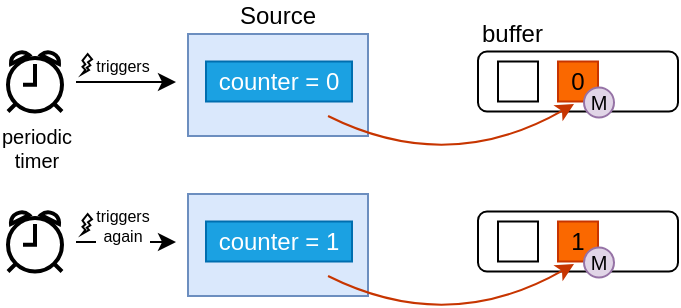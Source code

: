 <mxfile version="26.0.3">
  <diagram name="Page-1" id="QaaNRkdTFzj3QSEMWY4U">
    <mxGraphModel dx="691" dy="401" grid="1" gridSize="10" guides="1" tooltips="1" connect="1" arrows="1" fold="1" page="1" pageScale="1" pageWidth="827" pageHeight="1169" math="0" shadow="0">
      <root>
        <mxCell id="0" />
        <mxCell id="1" parent="0" />
        <mxCell id="c7CVHGiVmJgYd2n3JN1E-3" value="Source" style="rounded=0;whiteSpace=wrap;html=1;fillColor=#dae8fc;strokeColor=#6c8ebf;verticalAlign=bottom;labelPosition=center;verticalLabelPosition=top;align=center;" vertex="1" parent="1">
          <mxGeometry x="110" y="19" width="90" height="51" as="geometry" />
        </mxCell>
        <mxCell id="c7CVHGiVmJgYd2n3JN1E-6" value="periodic&lt;div&gt;timer&lt;/div&gt;" style="html=1;verticalLabelPosition=bottom;align=center;labelBackgroundColor=#ffffff;verticalAlign=top;strokeWidth=2;strokeColor=#000000;shadow=0;dashed=0;shape=mxgraph.ios7.icons.alarm_clock;fontSize=10;" vertex="1" parent="1">
          <mxGeometry x="20" y="27.75" width="27" height="30" as="geometry" />
        </mxCell>
        <mxCell id="c7CVHGiVmJgYd2n3JN1E-9" value="buffer" style="rounded=1;whiteSpace=wrap;html=1;verticalAlign=bottom;labelPosition=center;verticalLabelPosition=top;align=left;" vertex="1" parent="1">
          <mxGeometry x="255" y="27.75" width="100" height="30" as="geometry" />
        </mxCell>
        <mxCell id="c7CVHGiVmJgYd2n3JN1E-10" value="" style="rounded=0;whiteSpace=wrap;html=1;" vertex="1" parent="1">
          <mxGeometry x="265" y="32.75" width="20" height="20" as="geometry" />
        </mxCell>
        <mxCell id="c7CVHGiVmJgYd2n3JN1E-11" value="0" style="rounded=0;whiteSpace=wrap;html=1;fillColor=#fa6800;strokeColor=#C73500;fontColor=#000000;labelPosition=center;verticalLabelPosition=middle;align=center;verticalAlign=middle;" vertex="1" parent="1">
          <mxGeometry x="295" y="32.75" width="20" height="20" as="geometry" />
        </mxCell>
        <mxCell id="c7CVHGiVmJgYd2n3JN1E-12" value="" style="endArrow=classic;html=1;rounded=0;curved=1;fillColor=#fa6800;strokeColor=#C73500;flowAnimation=0;exitX=0.778;exitY=0.804;exitDx=0;exitDy=0;exitPerimeter=0;" edge="1" parent="1" source="c7CVHGiVmJgYd2n3JN1E-3">
          <mxGeometry width="50" height="50" relative="1" as="geometry">
            <mxPoint x="134.53" y="58.004" as="sourcePoint" />
            <mxPoint x="303" y="54" as="targetPoint" />
            <Array as="points">
              <mxPoint x="240" y="90" />
            </Array>
          </mxGeometry>
        </mxCell>
        <mxCell id="c7CVHGiVmJgYd2n3JN1E-13" value="" style="endArrow=classic;html=1;rounded=0;" edge="1" parent="1">
          <mxGeometry width="50" height="50" relative="1" as="geometry">
            <mxPoint x="54" y="43" as="sourcePoint" />
            <mxPoint x="104" y="43" as="targetPoint" />
          </mxGeometry>
        </mxCell>
        <mxCell id="c7CVHGiVmJgYd2n3JN1E-15" value="triggers" style="edgeLabel;html=1;align=center;verticalAlign=middle;resizable=0;points=[];fontSize=8;" vertex="1" connectable="0" parent="c7CVHGiVmJgYd2n3JN1E-13">
          <mxGeometry x="0.12" y="-1" relative="1" as="geometry">
            <mxPoint x="-5" y="-9" as="offset" />
          </mxGeometry>
        </mxCell>
        <mxCell id="c7CVHGiVmJgYd2n3JN1E-19" value="" style="verticalLabelPosition=bottom;verticalAlign=top;html=1;shape=mxgraph.basic.flash" vertex="1" parent="1">
          <mxGeometry x="57" y="29" width="5" height="10" as="geometry" />
        </mxCell>
        <mxCell id="c7CVHGiVmJgYd2n3JN1E-22" value="counter = 0" style="rounded=0;whiteSpace=wrap;html=1;fillColor=#1ba1e2;fontColor=#ffffff;strokeColor=#006EAF;" vertex="1" parent="1">
          <mxGeometry x="119" y="32.75" width="73" height="20" as="geometry" />
        </mxCell>
        <mxCell id="c7CVHGiVmJgYd2n3JN1E-26" value="" style="rounded=0;whiteSpace=wrap;html=1;fillColor=#dae8fc;strokeColor=#6c8ebf;verticalAlign=bottom;labelPosition=center;verticalLabelPosition=top;align=center;" vertex="1" parent="1">
          <mxGeometry x="110" y="99" width="90" height="51" as="geometry" />
        </mxCell>
        <mxCell id="c7CVHGiVmJgYd2n3JN1E-27" value="" style="html=1;verticalLabelPosition=bottom;align=center;labelBackgroundColor=#ffffff;verticalAlign=top;strokeWidth=2;strokeColor=#000000;shadow=0;dashed=0;shape=mxgraph.ios7.icons.alarm_clock;fontSize=10;" vertex="1" parent="1">
          <mxGeometry x="20" y="107.75" width="27" height="30" as="geometry" />
        </mxCell>
        <mxCell id="c7CVHGiVmJgYd2n3JN1E-28" value="" style="rounded=1;whiteSpace=wrap;html=1;verticalAlign=bottom;labelPosition=center;verticalLabelPosition=top;align=left;" vertex="1" parent="1">
          <mxGeometry x="255" y="107.75" width="100" height="30" as="geometry" />
        </mxCell>
        <mxCell id="c7CVHGiVmJgYd2n3JN1E-29" value="" style="rounded=0;whiteSpace=wrap;html=1;" vertex="1" parent="1">
          <mxGeometry x="265" y="112.75" width="20" height="20" as="geometry" />
        </mxCell>
        <mxCell id="c7CVHGiVmJgYd2n3JN1E-30" value="1" style="rounded=0;whiteSpace=wrap;html=1;fillColor=#fa6800;strokeColor=#C73500;fontColor=#000000;labelPosition=center;verticalLabelPosition=middle;align=center;verticalAlign=middle;" vertex="1" parent="1">
          <mxGeometry x="295" y="112.75" width="20" height="20" as="geometry" />
        </mxCell>
        <mxCell id="c7CVHGiVmJgYd2n3JN1E-31" value="" style="endArrow=classic;html=1;rounded=0;curved=1;fillColor=#fa6800;strokeColor=#C73500;flowAnimation=0;exitX=0.778;exitY=0.804;exitDx=0;exitDy=0;exitPerimeter=0;" edge="1" parent="1" source="c7CVHGiVmJgYd2n3JN1E-26">
          <mxGeometry width="50" height="50" relative="1" as="geometry">
            <mxPoint x="134.53" y="138.004" as="sourcePoint" />
            <mxPoint x="303" y="134" as="targetPoint" />
            <Array as="points">
              <mxPoint x="240" y="170" />
            </Array>
          </mxGeometry>
        </mxCell>
        <mxCell id="c7CVHGiVmJgYd2n3JN1E-32" value="" style="endArrow=classic;html=1;rounded=0;" edge="1" parent="1">
          <mxGeometry width="50" height="50" relative="1" as="geometry">
            <mxPoint x="54" y="123" as="sourcePoint" />
            <mxPoint x="104" y="123" as="targetPoint" />
          </mxGeometry>
        </mxCell>
        <mxCell id="c7CVHGiVmJgYd2n3JN1E-33" value="triggers&lt;br&gt;again" style="edgeLabel;html=1;align=center;verticalAlign=middle;resizable=0;points=[];fontSize=8;" vertex="1" connectable="0" parent="c7CVHGiVmJgYd2n3JN1E-32">
          <mxGeometry x="0.12" y="-1" relative="1" as="geometry">
            <mxPoint x="-5" y="-9" as="offset" />
          </mxGeometry>
        </mxCell>
        <mxCell id="c7CVHGiVmJgYd2n3JN1E-34" value="" style="verticalLabelPosition=bottom;verticalAlign=top;html=1;shape=mxgraph.basic.flash" vertex="1" parent="1">
          <mxGeometry x="57" y="109" width="5" height="10" as="geometry" />
        </mxCell>
        <mxCell id="c7CVHGiVmJgYd2n3JN1E-35" value="counter = 1" style="rounded=0;whiteSpace=wrap;html=1;fillColor=#1ba1e2;fontColor=#ffffff;strokeColor=#006EAF;" vertex="1" parent="1">
          <mxGeometry x="119" y="112.75" width="73" height="20" as="geometry" />
        </mxCell>
        <mxCell id="c7CVHGiVmJgYd2n3JN1E-38" value="M" style="ellipse;whiteSpace=wrap;html=1;aspect=fixed;fontSize=10;strokeWidth=1;spacing=0;verticalAlign=middle;fillColor=#e1d5e7;strokeColor=#9673a6;" vertex="1" parent="1">
          <mxGeometry x="308" y="125.75" width="15" height="15" as="geometry" />
        </mxCell>
        <mxCell id="c7CVHGiVmJgYd2n3JN1E-39" value="M" style="ellipse;whiteSpace=wrap;html=1;aspect=fixed;fontSize=10;strokeWidth=1;spacing=0;verticalAlign=middle;fillColor=#e1d5e7;strokeColor=#9673a6;" vertex="1" parent="1">
          <mxGeometry x="308" y="45.75" width="15" height="15" as="geometry" />
        </mxCell>
      </root>
    </mxGraphModel>
  </diagram>
</mxfile>
